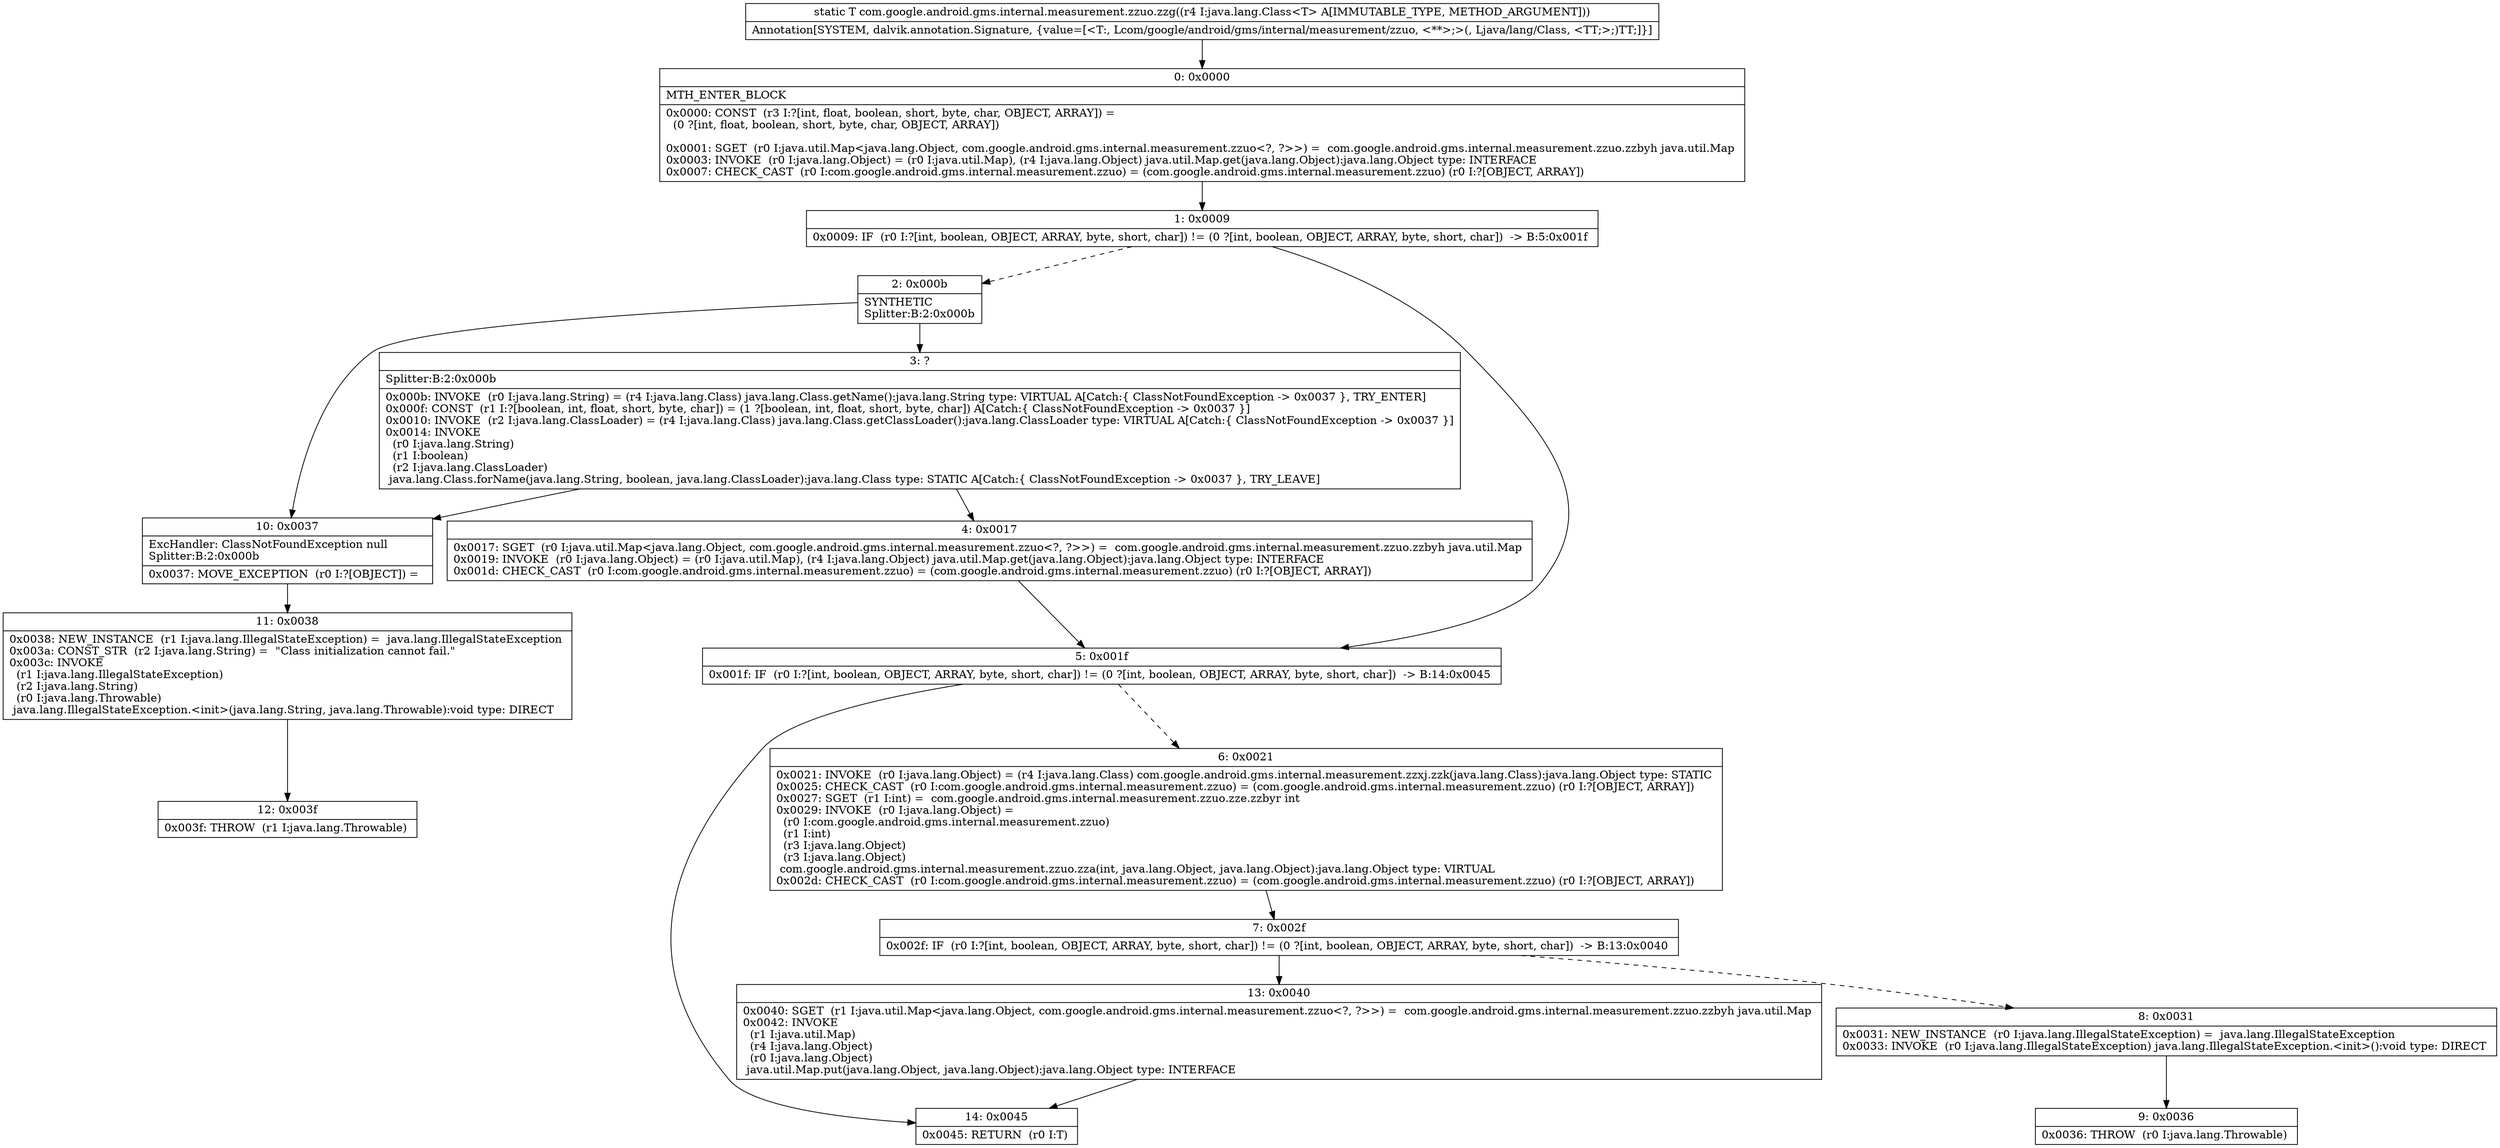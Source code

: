 digraph "CFG forcom.google.android.gms.internal.measurement.zzuo.zzg(Ljava\/lang\/Class;)Lcom\/google\/android\/gms\/internal\/measurement\/zzuo;" {
Node_0 [shape=record,label="{0\:\ 0x0000|MTH_ENTER_BLOCK\l|0x0000: CONST  (r3 I:?[int, float, boolean, short, byte, char, OBJECT, ARRAY]) = \l  (0 ?[int, float, boolean, short, byte, char, OBJECT, ARRAY])\l \l0x0001: SGET  (r0 I:java.util.Map\<java.lang.Object, com.google.android.gms.internal.measurement.zzuo\<?, ?\>\>) =  com.google.android.gms.internal.measurement.zzuo.zzbyh java.util.Map \l0x0003: INVOKE  (r0 I:java.lang.Object) = (r0 I:java.util.Map), (r4 I:java.lang.Object) java.util.Map.get(java.lang.Object):java.lang.Object type: INTERFACE \l0x0007: CHECK_CAST  (r0 I:com.google.android.gms.internal.measurement.zzuo) = (com.google.android.gms.internal.measurement.zzuo) (r0 I:?[OBJECT, ARRAY]) \l}"];
Node_1 [shape=record,label="{1\:\ 0x0009|0x0009: IF  (r0 I:?[int, boolean, OBJECT, ARRAY, byte, short, char]) != (0 ?[int, boolean, OBJECT, ARRAY, byte, short, char])  \-\> B:5:0x001f \l}"];
Node_2 [shape=record,label="{2\:\ 0x000b|SYNTHETIC\lSplitter:B:2:0x000b\l}"];
Node_3 [shape=record,label="{3\:\ ?|Splitter:B:2:0x000b\l|0x000b: INVOKE  (r0 I:java.lang.String) = (r4 I:java.lang.Class) java.lang.Class.getName():java.lang.String type: VIRTUAL A[Catch:\{ ClassNotFoundException \-\> 0x0037 \}, TRY_ENTER]\l0x000f: CONST  (r1 I:?[boolean, int, float, short, byte, char]) = (1 ?[boolean, int, float, short, byte, char]) A[Catch:\{ ClassNotFoundException \-\> 0x0037 \}]\l0x0010: INVOKE  (r2 I:java.lang.ClassLoader) = (r4 I:java.lang.Class) java.lang.Class.getClassLoader():java.lang.ClassLoader type: VIRTUAL A[Catch:\{ ClassNotFoundException \-\> 0x0037 \}]\l0x0014: INVOKE  \l  (r0 I:java.lang.String)\l  (r1 I:boolean)\l  (r2 I:java.lang.ClassLoader)\l java.lang.Class.forName(java.lang.String, boolean, java.lang.ClassLoader):java.lang.Class type: STATIC A[Catch:\{ ClassNotFoundException \-\> 0x0037 \}, TRY_LEAVE]\l}"];
Node_4 [shape=record,label="{4\:\ 0x0017|0x0017: SGET  (r0 I:java.util.Map\<java.lang.Object, com.google.android.gms.internal.measurement.zzuo\<?, ?\>\>) =  com.google.android.gms.internal.measurement.zzuo.zzbyh java.util.Map \l0x0019: INVOKE  (r0 I:java.lang.Object) = (r0 I:java.util.Map), (r4 I:java.lang.Object) java.util.Map.get(java.lang.Object):java.lang.Object type: INTERFACE \l0x001d: CHECK_CAST  (r0 I:com.google.android.gms.internal.measurement.zzuo) = (com.google.android.gms.internal.measurement.zzuo) (r0 I:?[OBJECT, ARRAY]) \l}"];
Node_5 [shape=record,label="{5\:\ 0x001f|0x001f: IF  (r0 I:?[int, boolean, OBJECT, ARRAY, byte, short, char]) != (0 ?[int, boolean, OBJECT, ARRAY, byte, short, char])  \-\> B:14:0x0045 \l}"];
Node_6 [shape=record,label="{6\:\ 0x0021|0x0021: INVOKE  (r0 I:java.lang.Object) = (r4 I:java.lang.Class) com.google.android.gms.internal.measurement.zzxj.zzk(java.lang.Class):java.lang.Object type: STATIC \l0x0025: CHECK_CAST  (r0 I:com.google.android.gms.internal.measurement.zzuo) = (com.google.android.gms.internal.measurement.zzuo) (r0 I:?[OBJECT, ARRAY]) \l0x0027: SGET  (r1 I:int) =  com.google.android.gms.internal.measurement.zzuo.zze.zzbyr int \l0x0029: INVOKE  (r0 I:java.lang.Object) = \l  (r0 I:com.google.android.gms.internal.measurement.zzuo)\l  (r1 I:int)\l  (r3 I:java.lang.Object)\l  (r3 I:java.lang.Object)\l com.google.android.gms.internal.measurement.zzuo.zza(int, java.lang.Object, java.lang.Object):java.lang.Object type: VIRTUAL \l0x002d: CHECK_CAST  (r0 I:com.google.android.gms.internal.measurement.zzuo) = (com.google.android.gms.internal.measurement.zzuo) (r0 I:?[OBJECT, ARRAY]) \l}"];
Node_7 [shape=record,label="{7\:\ 0x002f|0x002f: IF  (r0 I:?[int, boolean, OBJECT, ARRAY, byte, short, char]) != (0 ?[int, boolean, OBJECT, ARRAY, byte, short, char])  \-\> B:13:0x0040 \l}"];
Node_8 [shape=record,label="{8\:\ 0x0031|0x0031: NEW_INSTANCE  (r0 I:java.lang.IllegalStateException) =  java.lang.IllegalStateException \l0x0033: INVOKE  (r0 I:java.lang.IllegalStateException) java.lang.IllegalStateException.\<init\>():void type: DIRECT \l}"];
Node_9 [shape=record,label="{9\:\ 0x0036|0x0036: THROW  (r0 I:java.lang.Throwable) \l}"];
Node_10 [shape=record,label="{10\:\ 0x0037|ExcHandler: ClassNotFoundException null\lSplitter:B:2:0x000b\l|0x0037: MOVE_EXCEPTION  (r0 I:?[OBJECT]) =  \l}"];
Node_11 [shape=record,label="{11\:\ 0x0038|0x0038: NEW_INSTANCE  (r1 I:java.lang.IllegalStateException) =  java.lang.IllegalStateException \l0x003a: CONST_STR  (r2 I:java.lang.String) =  \"Class initialization cannot fail.\" \l0x003c: INVOKE  \l  (r1 I:java.lang.IllegalStateException)\l  (r2 I:java.lang.String)\l  (r0 I:java.lang.Throwable)\l java.lang.IllegalStateException.\<init\>(java.lang.String, java.lang.Throwable):void type: DIRECT \l}"];
Node_12 [shape=record,label="{12\:\ 0x003f|0x003f: THROW  (r1 I:java.lang.Throwable) \l}"];
Node_13 [shape=record,label="{13\:\ 0x0040|0x0040: SGET  (r1 I:java.util.Map\<java.lang.Object, com.google.android.gms.internal.measurement.zzuo\<?, ?\>\>) =  com.google.android.gms.internal.measurement.zzuo.zzbyh java.util.Map \l0x0042: INVOKE  \l  (r1 I:java.util.Map)\l  (r4 I:java.lang.Object)\l  (r0 I:java.lang.Object)\l java.util.Map.put(java.lang.Object, java.lang.Object):java.lang.Object type: INTERFACE \l}"];
Node_14 [shape=record,label="{14\:\ 0x0045|0x0045: RETURN  (r0 I:T) \l}"];
MethodNode[shape=record,label="{static T com.google.android.gms.internal.measurement.zzuo.zzg((r4 I:java.lang.Class\<T\> A[IMMUTABLE_TYPE, METHOD_ARGUMENT]))  | Annotation[SYSTEM, dalvik.annotation.Signature, \{value=[\<T:, Lcom\/google\/android\/gms\/internal\/measurement\/zzuo, \<**\>;\>(, Ljava\/lang\/Class, \<TT;\>;)TT;]\}]\l}"];
MethodNode -> Node_0;
Node_0 -> Node_1;
Node_1 -> Node_2[style=dashed];
Node_1 -> Node_5;
Node_2 -> Node_3;
Node_2 -> Node_10;
Node_3 -> Node_4;
Node_3 -> Node_10;
Node_4 -> Node_5;
Node_5 -> Node_6[style=dashed];
Node_5 -> Node_14;
Node_6 -> Node_7;
Node_7 -> Node_8[style=dashed];
Node_7 -> Node_13;
Node_8 -> Node_9;
Node_10 -> Node_11;
Node_11 -> Node_12;
Node_13 -> Node_14;
}

